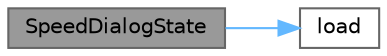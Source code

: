 digraph "SpeedDialogState"
{
 // LATEX_PDF_SIZE
  bgcolor="transparent";
  edge [fontname=Helvetica,fontsize=10,labelfontname=Helvetica,labelfontsize=10];
  node [fontname=Helvetica,fontsize=10,shape=box,height=0.2,width=0.4];
  rankdir="LR";
  Node1 [id="Node000001",label="SpeedDialogState",height=0.2,width=0.4,color="gray40", fillcolor="grey60", style="filled", fontcolor="black",tooltip="构造函数"];
  Node1 -> Node2 [id="edge1_Node000001_Node000002",color="steelblue1",style="solid",tooltip=" "];
  Node2 [id="Node000002",label="load",height=0.2,width=0.4,color="grey40", fillcolor="white", style="filled",URL="$class_speed_dialog_state.html#a78f61ac2dd03bcba8e09ca20cd7d68e3",tooltip="加载状态"];
}
